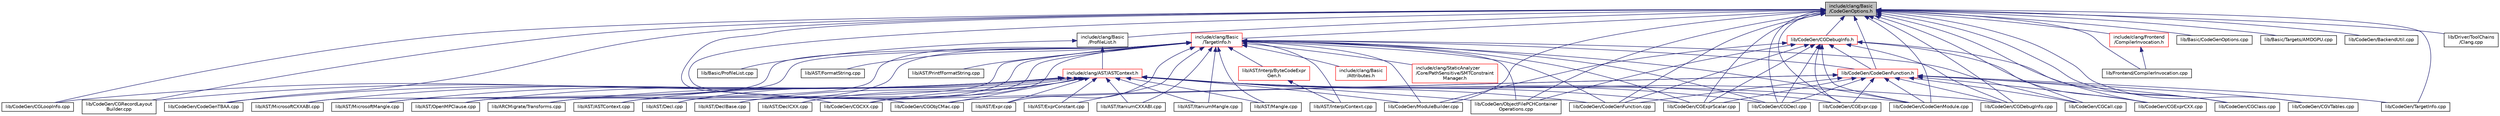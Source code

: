 digraph "include/clang/Basic/CodeGenOptions.h"
{
 // LATEX_PDF_SIZE
  bgcolor="transparent";
  edge [fontname="Helvetica",fontsize="10",labelfontname="Helvetica",labelfontsize="10"];
  node [fontname="Helvetica",fontsize="10",shape=record];
  Node1 [label="include/clang/Basic\l/CodeGenOptions.h",height=0.2,width=0.4,color="black", fillcolor="grey75", style="filled", fontcolor="black",tooltip=" "];
  Node1 -> Node2 [dir="back",color="midnightblue",fontsize="10",style="solid",fontname="Helvetica"];
  Node2 [label="include/clang/Basic\l/ProfileList.h",height=0.2,width=0.4,color="black",URL="$ProfileList_8h.html",tooltip=" "];
  Node2 -> Node3 [dir="back",color="midnightblue",fontsize="10",style="solid",fontname="Helvetica"];
  Node3 [label="include/clang/AST/ASTContext.h",height=0.2,width=0.4,color="red",URL="$ASTContext_8h.html",tooltip=" "];
  Node3 -> Node201 [dir="back",color="midnightblue",fontsize="10",style="solid",fontname="Helvetica"];
  Node201 [label="lib/ARCMigrate/Transforms.cpp",height=0.2,width=0.4,color="black",URL="$Transforms_8cpp.html",tooltip=" "];
  Node3 -> Node66 [dir="back",color="midnightblue",fontsize="10",style="solid",fontname="Helvetica"];
  Node66 [label="lib/AST/ASTContext.cpp",height=0.2,width=0.4,color="black",URL="$ASTContext_8cpp.html",tooltip=" "];
  Node3 -> Node236 [dir="back",color="midnightblue",fontsize="10",style="solid",fontname="Helvetica"];
  Node236 [label="lib/AST/Decl.cpp",height=0.2,width=0.4,color="black",URL="$Decl_8cpp.html",tooltip=" "];
  Node3 -> Node63 [dir="back",color="midnightblue",fontsize="10",style="solid",fontname="Helvetica"];
  Node63 [label="lib/AST/DeclBase.cpp",height=0.2,width=0.4,color="black",URL="$DeclBase_8cpp.html",tooltip=" "];
  Node3 -> Node251 [dir="back",color="midnightblue",fontsize="10",style="solid",fontname="Helvetica"];
  Node251 [label="lib/AST/DeclCXX.cpp",height=0.2,width=0.4,color="black",URL="$DeclCXX_8cpp.html",tooltip=" "];
  Node3 -> Node99 [dir="back",color="midnightblue",fontsize="10",style="solid",fontname="Helvetica"];
  Node99 [label="lib/AST/Expr.cpp",height=0.2,width=0.4,color="black",URL="$Expr_8cpp.html",tooltip=" "];
  Node3 -> Node252 [dir="back",color="midnightblue",fontsize="10",style="solid",fontname="Helvetica"];
  Node252 [label="lib/AST/ExprConstant.cpp",height=0.2,width=0.4,color="black",URL="$ExprConstant_8cpp.html",tooltip=" "];
  Node3 -> Node100 [dir="back",color="midnightblue",fontsize="10",style="solid",fontname="Helvetica"];
  Node100 [label="lib/AST/ItaniumCXXABI.cpp",height=0.2,width=0.4,color="black",URL="$AST_2ItaniumCXXABI_8cpp.html",tooltip=" "];
  Node3 -> Node101 [dir="back",color="midnightblue",fontsize="10",style="solid",fontname="Helvetica"];
  Node101 [label="lib/AST/ItaniumMangle.cpp",height=0.2,width=0.4,color="black",URL="$ItaniumMangle_8cpp.html",tooltip=" "];
  Node3 -> Node102 [dir="back",color="midnightblue",fontsize="10",style="solid",fontname="Helvetica"];
  Node102 [label="lib/AST/Mangle.cpp",height=0.2,width=0.4,color="black",URL="$Mangle_8cpp.html",tooltip=" "];
  Node3 -> Node103 [dir="back",color="midnightblue",fontsize="10",style="solid",fontname="Helvetica"];
  Node103 [label="lib/AST/MicrosoftCXXABI.cpp",height=0.2,width=0.4,color="black",URL="$AST_2MicrosoftCXXABI_8cpp.html",tooltip=" "];
  Node3 -> Node104 [dir="back",color="midnightblue",fontsize="10",style="solid",fontname="Helvetica"];
  Node104 [label="lib/AST/MicrosoftMangle.cpp",height=0.2,width=0.4,color="black",URL="$MicrosoftMangle_8cpp.html",tooltip=" "];
  Node3 -> Node238 [dir="back",color="midnightblue",fontsize="10",style="solid",fontname="Helvetica"];
  Node238 [label="lib/AST/OpenMPClause.cpp",height=0.2,width=0.4,color="black",URL="$OpenMPClause_8cpp.html",tooltip=" "];
  Node3 -> Node122 [dir="back",color="midnightblue",fontsize="10",style="solid",fontname="Helvetica"];
  Node122 [label="lib/CodeGen/CGCXX.cpp",height=0.2,width=0.4,color="black",URL="$CGCXX_8cpp.html",tooltip=" "];
  Node3 -> Node113 [dir="back",color="midnightblue",fontsize="10",style="solid",fontname="Helvetica"];
  Node113 [label="lib/CodeGen/CGDebugInfo.cpp",height=0.2,width=0.4,color="black",URL="$CGDebugInfo_8cpp.html",tooltip=" "];
  Node3 -> Node114 [dir="back",color="midnightblue",fontsize="10",style="solid",fontname="Helvetica"];
  Node114 [label="lib/CodeGen/CGDecl.cpp",height=0.2,width=0.4,color="black",URL="$CGDecl_8cpp.html",tooltip=" "];
  Node3 -> Node126 [dir="back",color="midnightblue",fontsize="10",style="solid",fontname="Helvetica"];
  Node126 [label="lib/CodeGen/CGExpr.cpp",height=0.2,width=0.4,color="black",URL="$CGExpr_8cpp.html",tooltip=" "];
  Node3 -> Node130 [dir="back",color="midnightblue",fontsize="10",style="solid",fontname="Helvetica"];
  Node130 [label="lib/CodeGen/CGExprScalar.cpp",height=0.2,width=0.4,color="black",URL="$CGExprScalar_8cpp.html",tooltip=" "];
  Node3 -> Node733 [dir="back",color="midnightblue",fontsize="10",style="solid",fontname="Helvetica"];
  Node733 [label="lib/CodeGen/CGLoopInfo.cpp",height=0.2,width=0.4,color="black",URL="$CGLoopInfo_8cpp.html",tooltip=" "];
  Node3 -> Node115 [dir="back",color="midnightblue",fontsize="10",style="solid",fontname="Helvetica"];
  Node115 [label="lib/CodeGen/CGObjCMac.cpp",height=0.2,width=0.4,color="black",URL="$CGObjCMac_8cpp.html",tooltip=" "];
  Node3 -> Node134 [dir="back",color="midnightblue",fontsize="10",style="solid",fontname="Helvetica"];
  Node134 [label="lib/CodeGen/CGRecordLayout\lBuilder.cpp",height=0.2,width=0.4,color="black",URL="$CGRecordLayoutBuilder_8cpp.html",tooltip=" "];
  Node3 -> Node116 [dir="back",color="midnightblue",fontsize="10",style="solid",fontname="Helvetica"];
  Node116 [label="lib/CodeGen/CodeGenFunction.cpp",height=0.2,width=0.4,color="black",URL="$CodeGenFunction_8cpp.html",tooltip=" "];
  Node3 -> Node117 [dir="back",color="midnightblue",fontsize="10",style="solid",fontname="Helvetica"];
  Node117 [label="lib/CodeGen/CodeGenModule.cpp",height=0.2,width=0.4,color="black",URL="$CodeGenModule_8cpp.html",tooltip=" "];
  Node3 -> Node166 [dir="back",color="midnightblue",fontsize="10",style="solid",fontname="Helvetica"];
  Node166 [label="lib/CodeGen/CodeGenTBAA.cpp",height=0.2,width=0.4,color="black",URL="$CodeGenTBAA_8cpp.html",tooltip=" "];
  Node3 -> Node162 [dir="back",color="midnightblue",fontsize="10",style="solid",fontname="Helvetica"];
  Node162 [label="lib/CodeGen/ModuleBuilder.cpp",height=0.2,width=0.4,color="black",URL="$ModuleBuilder_8cpp.html",tooltip=" "];
  Node3 -> Node163 [dir="back",color="midnightblue",fontsize="10",style="solid",fontname="Helvetica"];
  Node163 [label="lib/CodeGen/ObjectFilePCHContainer\lOperations.cpp",height=0.2,width=0.4,color="black",URL="$ObjectFilePCHContainerOperations_8cpp.html",tooltip=" "];
  Node2 -> Node740 [dir="back",color="midnightblue",fontsize="10",style="solid",fontname="Helvetica"];
  Node740 [label="lib/Basic/ProfileList.cpp",height=0.2,width=0.4,color="black",URL="$ProfileList_8cpp.html",tooltip=" "];
  Node1 -> Node741 [dir="back",color="midnightblue",fontsize="10",style="solid",fontname="Helvetica"];
  Node741 [label="include/clang/Basic\l/TargetInfo.h",height=0.2,width=0.4,color="red",URL="$include_2clang_2Basic_2TargetInfo_8h.html",tooltip=" "];
  Node741 -> Node742 [dir="back",color="midnightblue",fontsize="10",style="solid",fontname="Helvetica"];
  Node742 [label="include/clang/Basic\l/Attributes.h",height=0.2,width=0.4,color="red",URL="$Attributes_8h.html",tooltip=" "];
  Node741 -> Node596 [dir="back",color="midnightblue",fontsize="10",style="solid",fontname="Helvetica"];
  Node596 [label="include/clang/StaticAnalyzer\l/Core/PathSensitive/SMTConstraint\lManager.h",height=0.2,width=0.4,color="red",URL="$SMTConstraintManager_8h.html",tooltip=" "];
  Node741 -> Node201 [dir="back",color="midnightblue",fontsize="10",style="solid",fontname="Helvetica"];
  Node741 -> Node66 [dir="back",color="midnightblue",fontsize="10",style="solid",fontname="Helvetica"];
  Node741 -> Node236 [dir="back",color="midnightblue",fontsize="10",style="solid",fontname="Helvetica"];
  Node741 -> Node63 [dir="back",color="midnightblue",fontsize="10",style="solid",fontname="Helvetica"];
  Node741 -> Node251 [dir="back",color="midnightblue",fontsize="10",style="solid",fontname="Helvetica"];
  Node741 -> Node99 [dir="back",color="midnightblue",fontsize="10",style="solid",fontname="Helvetica"];
  Node741 -> Node252 [dir="back",color="midnightblue",fontsize="10",style="solid",fontname="Helvetica"];
  Node741 -> Node717 [dir="back",color="midnightblue",fontsize="10",style="solid",fontname="Helvetica"];
  Node717 [label="lib/AST/FormatString.cpp",height=0.2,width=0.4,color="black",URL="$FormatString_8cpp.html",tooltip=" "];
  Node741 -> Node321 [dir="back",color="midnightblue",fontsize="10",style="solid",fontname="Helvetica"];
  Node321 [label="lib/AST/Interp/ByteCodeExpr\lGen.h",height=0.2,width=0.4,color="red",URL="$ByteCodeExprGen_8h.html",tooltip=" "];
  Node321 -> Node325 [dir="back",color="midnightblue",fontsize="10",style="solid",fontname="Helvetica"];
  Node325 [label="lib/AST/Interp/Context.cpp",height=0.2,width=0.4,color="black",URL="$Context_8cpp.html",tooltip=" "];
  Node741 -> Node325 [dir="back",color="midnightblue",fontsize="10",style="solid",fontname="Helvetica"];
  Node741 -> Node100 [dir="back",color="midnightblue",fontsize="10",style="solid",fontname="Helvetica"];
  Node741 -> Node101 [dir="back",color="midnightblue",fontsize="10",style="solid",fontname="Helvetica"];
  Node741 -> Node102 [dir="back",color="midnightblue",fontsize="10",style="solid",fontname="Helvetica"];
  Node741 -> Node103 [dir="back",color="midnightblue",fontsize="10",style="solid",fontname="Helvetica"];
  Node741 -> Node104 [dir="back",color="midnightblue",fontsize="10",style="solid",fontname="Helvetica"];
  Node741 -> Node238 [dir="back",color="midnightblue",fontsize="10",style="solid",fontname="Helvetica"];
  Node741 -> Node657 [dir="back",color="midnightblue",fontsize="10",style="solid",fontname="Helvetica"];
  Node657 [label="lib/AST/PrintfFormatString.cpp",height=0.2,width=0.4,color="black",URL="$PrintfFormatString_8cpp.html",tooltip=" "];
  Node741 -> Node107 [dir="back",color="midnightblue",fontsize="10",style="solid",fontname="Helvetica"];
  Node107 [label="lib/CodeGen/CodeGenFunction.h",height=0.2,width=0.4,color="red",URL="$CodeGenFunction_8h.html",tooltip=" "];
  Node107 -> Node111 [dir="back",color="midnightblue",fontsize="10",style="solid",fontname="Helvetica"];
  Node111 [label="lib/CodeGen/CGCall.cpp",height=0.2,width=0.4,color="black",URL="$CGCall_8cpp.html",tooltip=" "];
  Node107 -> Node112 [dir="back",color="midnightblue",fontsize="10",style="solid",fontname="Helvetica"];
  Node112 [label="lib/CodeGen/CGClass.cpp",height=0.2,width=0.4,color="black",URL="$CGClass_8cpp.html",tooltip=" "];
  Node107 -> Node122 [dir="back",color="midnightblue",fontsize="10",style="solid",fontname="Helvetica"];
  Node107 -> Node113 [dir="back",color="midnightblue",fontsize="10",style="solid",fontname="Helvetica"];
  Node107 -> Node114 [dir="back",color="midnightblue",fontsize="10",style="solid",fontname="Helvetica"];
  Node107 -> Node126 [dir="back",color="midnightblue",fontsize="10",style="solid",fontname="Helvetica"];
  Node107 -> Node129 [dir="back",color="midnightblue",fontsize="10",style="solid",fontname="Helvetica"];
  Node129 [label="lib/CodeGen/CGExprCXX.cpp",height=0.2,width=0.4,color="black",URL="$CGExprCXX_8cpp.html",tooltip=" "];
  Node107 -> Node130 [dir="back",color="midnightblue",fontsize="10",style="solid",fontname="Helvetica"];
  Node107 -> Node115 [dir="back",color="midnightblue",fontsize="10",style="solid",fontname="Helvetica"];
  Node107 -> Node135 [dir="back",color="midnightblue",fontsize="10",style="solid",fontname="Helvetica"];
  Node135 [label="lib/CodeGen/CGVTables.cpp",height=0.2,width=0.4,color="black",URL="$CGVTables_8cpp.html",tooltip=" "];
  Node107 -> Node116 [dir="back",color="midnightblue",fontsize="10",style="solid",fontname="Helvetica"];
  Node107 -> Node117 [dir="back",color="midnightblue",fontsize="10",style="solid",fontname="Helvetica"];
  Node107 -> Node118 [dir="back",color="midnightblue",fontsize="10",style="solid",fontname="Helvetica"];
  Node118 [label="lib/CodeGen/TargetInfo.cpp",height=0.2,width=0.4,color="black",URL="$CodeGen_2TargetInfo_8cpp.html",tooltip=" "];
  Node741 -> Node111 [dir="back",color="midnightblue",fontsize="10",style="solid",fontname="Helvetica"];
  Node741 -> Node114 [dir="back",color="midnightblue",fontsize="10",style="solid",fontname="Helvetica"];
  Node741 -> Node130 [dir="back",color="midnightblue",fontsize="10",style="solid",fontname="Helvetica"];
  Node741 -> Node116 [dir="back",color="midnightblue",fontsize="10",style="solid",fontname="Helvetica"];
  Node741 -> Node117 [dir="back",color="midnightblue",fontsize="10",style="solid",fontname="Helvetica"];
  Node741 -> Node162 [dir="back",color="midnightblue",fontsize="10",style="solid",fontname="Helvetica"];
  Node741 -> Node163 [dir="back",color="midnightblue",fontsize="10",style="solid",fontname="Helvetica"];
  Node1 -> Node423 [dir="back",color="midnightblue",fontsize="10",style="solid",fontname="Helvetica"];
  Node423 [label="include/clang/Frontend\l/CompilerInvocation.h",height=0.2,width=0.4,color="red",URL="$CompilerInvocation_8h.html",tooltip=" "];
  Node423 -> Node435 [dir="back",color="midnightblue",fontsize="10",style="solid",fontname="Helvetica"];
  Node435 [label="lib/Frontend/CompilerInvocation.cpp",height=0.2,width=0.4,color="black",URL="$CompilerInvocation_8cpp.html",tooltip=" "];
  Node1 -> Node812 [dir="back",color="midnightblue",fontsize="10",style="solid",fontname="Helvetica"];
  Node812 [label="lib/Basic/CodeGenOptions.cpp",height=0.2,width=0.4,color="black",URL="$CodeGenOptions_8cpp.html",tooltip=" "];
  Node1 -> Node751 [dir="back",color="midnightblue",fontsize="10",style="solid",fontname="Helvetica"];
  Node751 [label="lib/Basic/Targets/AMDGPU.cpp",height=0.2,width=0.4,color="black",URL="$Basic_2Targets_2AMDGPU_8cpp.html",tooltip=" "];
  Node1 -> Node813 [dir="back",color="midnightblue",fontsize="10",style="solid",fontname="Helvetica"];
  Node813 [label="lib/CodeGen/BackendUtil.cpp",height=0.2,width=0.4,color="black",URL="$BackendUtil_8cpp.html",tooltip=" "];
  Node1 -> Node814 [dir="back",color="midnightblue",fontsize="10",style="solid",fontname="Helvetica"];
  Node814 [label="lib/CodeGen/CGDebugInfo.h",height=0.2,width=0.4,color="red",URL="$CGDebugInfo_8h.html",tooltip=" "];
  Node814 -> Node107 [dir="back",color="midnightblue",fontsize="10",style="solid",fontname="Helvetica"];
  Node814 -> Node112 [dir="back",color="midnightblue",fontsize="10",style="solid",fontname="Helvetica"];
  Node814 -> Node113 [dir="back",color="midnightblue",fontsize="10",style="solid",fontname="Helvetica"];
  Node814 -> Node114 [dir="back",color="midnightblue",fontsize="10",style="solid",fontname="Helvetica"];
  Node814 -> Node126 [dir="back",color="midnightblue",fontsize="10",style="solid",fontname="Helvetica"];
  Node814 -> Node129 [dir="back",color="midnightblue",fontsize="10",style="solid",fontname="Helvetica"];
  Node814 -> Node130 [dir="back",color="midnightblue",fontsize="10",style="solid",fontname="Helvetica"];
  Node814 -> Node116 [dir="back",color="midnightblue",fontsize="10",style="solid",fontname="Helvetica"];
  Node814 -> Node117 [dir="back",color="midnightblue",fontsize="10",style="solid",fontname="Helvetica"];
  Node814 -> Node162 [dir="back",color="midnightblue",fontsize="10",style="solid",fontname="Helvetica"];
  Node814 -> Node163 [dir="back",color="midnightblue",fontsize="10",style="solid",fontname="Helvetica"];
  Node1 -> Node107 [dir="back",color="midnightblue",fontsize="10",style="solid",fontname="Helvetica"];
  Node1 -> Node111 [dir="back",color="midnightblue",fontsize="10",style="solid",fontname="Helvetica"];
  Node1 -> Node112 [dir="back",color="midnightblue",fontsize="10",style="solid",fontname="Helvetica"];
  Node1 -> Node122 [dir="back",color="midnightblue",fontsize="10",style="solid",fontname="Helvetica"];
  Node1 -> Node113 [dir="back",color="midnightblue",fontsize="10",style="solid",fontname="Helvetica"];
  Node1 -> Node114 [dir="back",color="midnightblue",fontsize="10",style="solid",fontname="Helvetica"];
  Node1 -> Node126 [dir="back",color="midnightblue",fontsize="10",style="solid",fontname="Helvetica"];
  Node1 -> Node129 [dir="back",color="midnightblue",fontsize="10",style="solid",fontname="Helvetica"];
  Node1 -> Node130 [dir="back",color="midnightblue",fontsize="10",style="solid",fontname="Helvetica"];
  Node1 -> Node733 [dir="back",color="midnightblue",fontsize="10",style="solid",fontname="Helvetica"];
  Node1 -> Node115 [dir="back",color="midnightblue",fontsize="10",style="solid",fontname="Helvetica"];
  Node1 -> Node134 [dir="back",color="midnightblue",fontsize="10",style="solid",fontname="Helvetica"];
  Node1 -> Node135 [dir="back",color="midnightblue",fontsize="10",style="solid",fontname="Helvetica"];
  Node1 -> Node116 [dir="back",color="midnightblue",fontsize="10",style="solid",fontname="Helvetica"];
  Node1 -> Node117 [dir="back",color="midnightblue",fontsize="10",style="solid",fontname="Helvetica"];
  Node1 -> Node166 [dir="back",color="midnightblue",fontsize="10",style="solid",fontname="Helvetica"];
  Node1 -> Node162 [dir="back",color="midnightblue",fontsize="10",style="solid",fontname="Helvetica"];
  Node1 -> Node163 [dir="back",color="midnightblue",fontsize="10",style="solid",fontname="Helvetica"];
  Node1 -> Node118 [dir="back",color="midnightblue",fontsize="10",style="solid",fontname="Helvetica"];
  Node1 -> Node816 [dir="back",color="midnightblue",fontsize="10",style="solid",fontname="Helvetica"];
  Node816 [label="lib/Driver/ToolChains\l/Clang.cpp",height=0.2,width=0.4,color="black",URL="$Clang_8cpp.html",tooltip=" "];
  Node1 -> Node435 [dir="back",color="midnightblue",fontsize="10",style="solid",fontname="Helvetica"];
}

